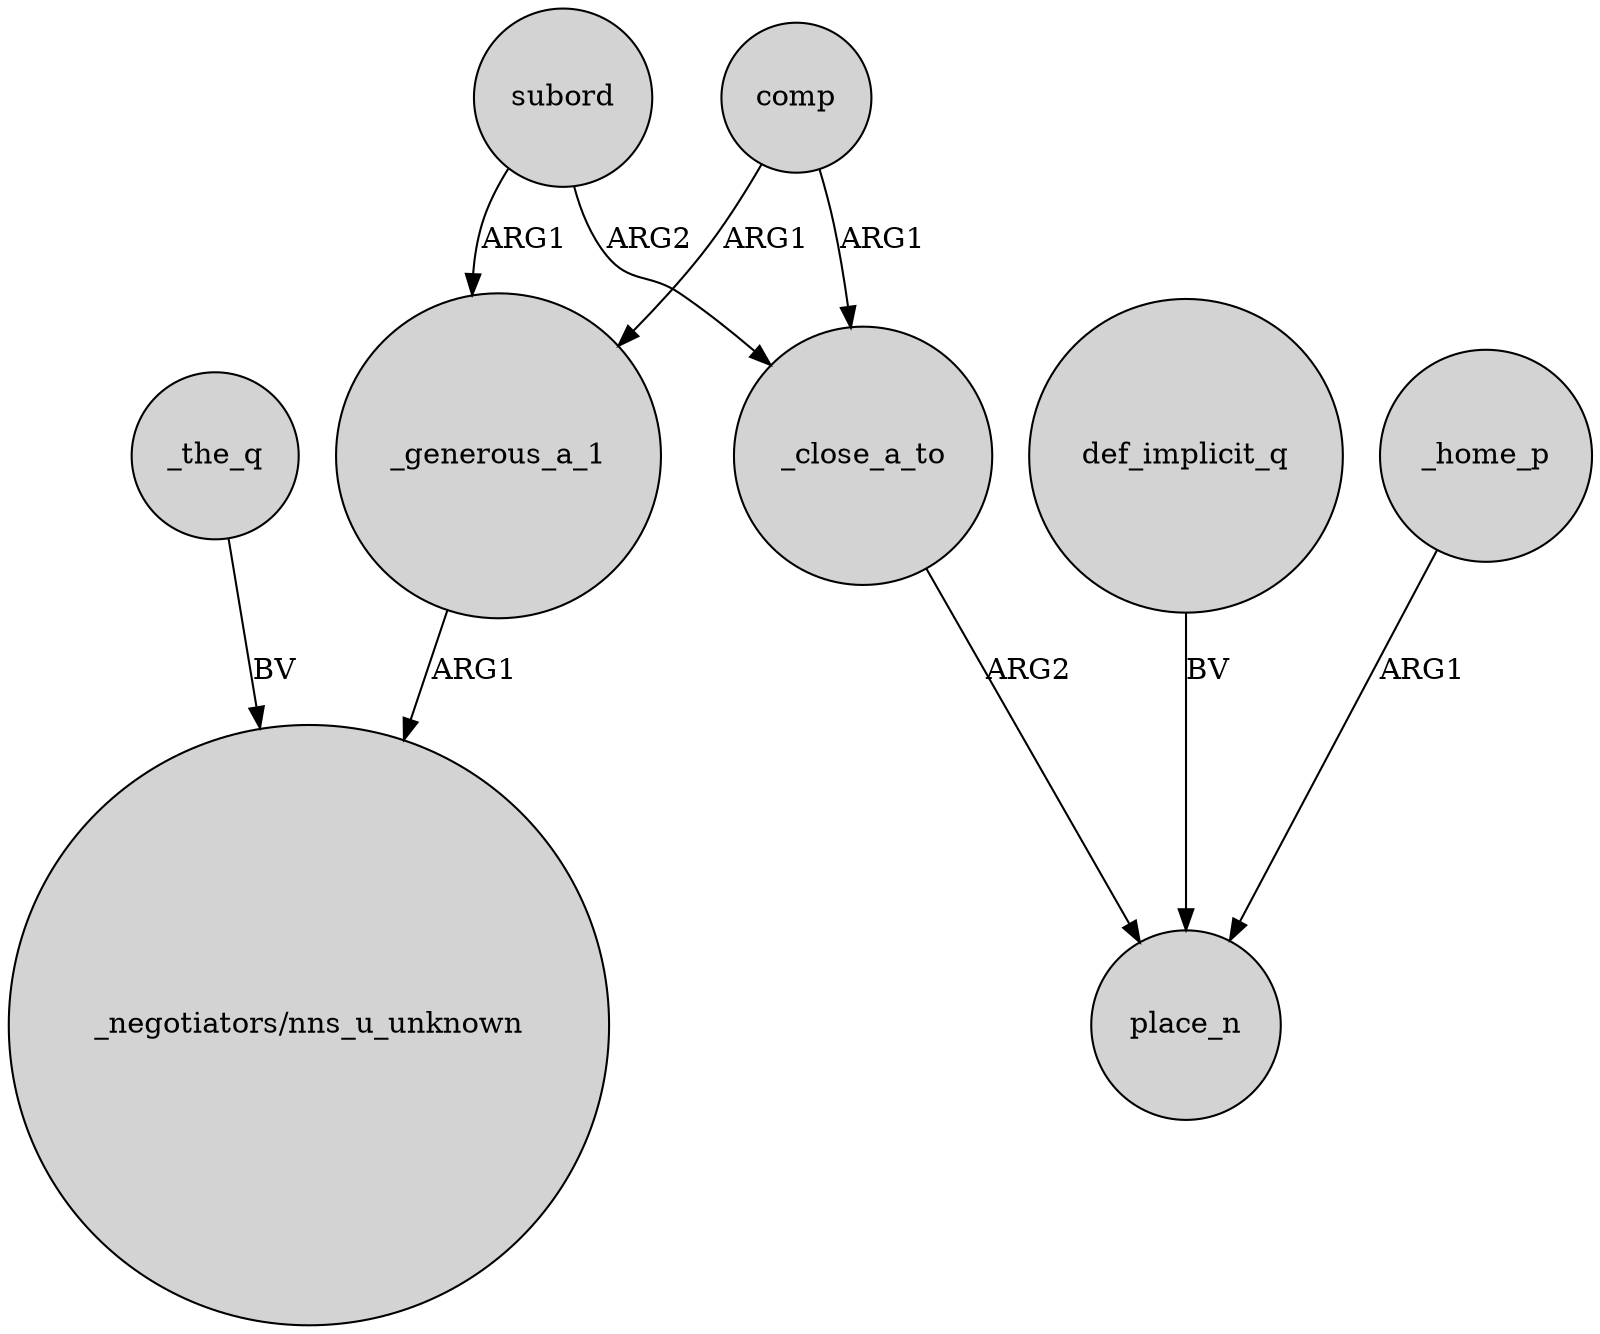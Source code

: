 digraph {
	node [shape=circle style=filled]
	subord -> _generous_a_1 [label=ARG1]
	comp -> _generous_a_1 [label=ARG1]
	_close_a_to -> place_n [label=ARG2]
	comp -> _close_a_to [label=ARG1]
	def_implicit_q -> place_n [label=BV]
	subord -> _close_a_to [label=ARG2]
	_generous_a_1 -> "_negotiators/nns_u_unknown" [label=ARG1]
	_home_p -> place_n [label=ARG1]
	_the_q -> "_negotiators/nns_u_unknown" [label=BV]
}
